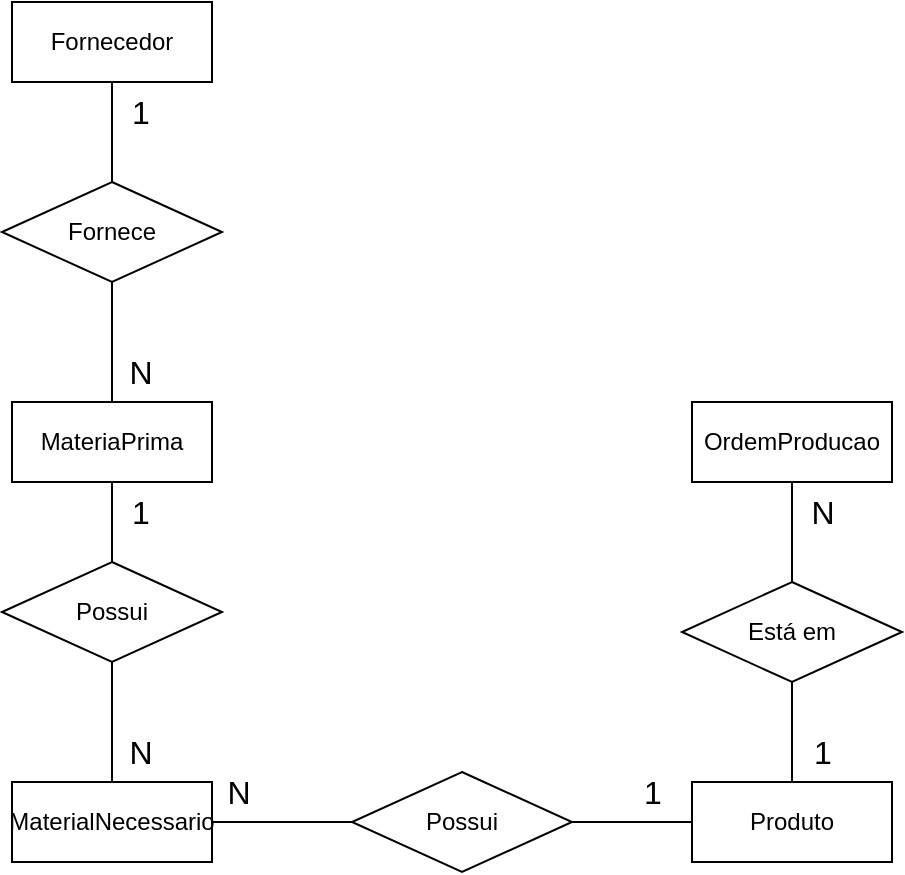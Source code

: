 <mxfile version="28.1.2" pages="2">
  <diagram name="Modelo Conceitual" id="B9uLdw93eBL1hVPBC_TE">
    <mxGraphModel dx="906" dy="503" grid="1" gridSize="10" guides="1" tooltips="1" connect="1" arrows="1" fold="1" page="1" pageScale="1" pageWidth="827" pageHeight="1169" math="0" shadow="0">
      <root>
        <mxCell id="0" />
        <mxCell id="1" parent="0" />
        <mxCell id="vUwWoAVSObxGbZOFaOSt-3" style="edgeStyle=none;curved=1;rounded=0;orthogonalLoop=1;jettySize=auto;html=1;fontSize=12;startSize=8;endSize=8;endArrow=none;endFill=0;" edge="1" parent="1" source="OplEH_N8MkC8Qyp2RcL_-1" target="vUwWoAVSObxGbZOFaOSt-2">
          <mxGeometry relative="1" as="geometry" />
        </mxCell>
        <mxCell id="OplEH_N8MkC8Qyp2RcL_-1" value="Fornecedor" style="whiteSpace=wrap;html=1;align=center;" vertex="1" parent="1">
          <mxGeometry x="280" y="80" width="100" height="40" as="geometry" />
        </mxCell>
        <mxCell id="vUwWoAVSObxGbZOFaOSt-4" style="edgeStyle=none;curved=1;rounded=0;orthogonalLoop=1;jettySize=auto;html=1;fontSize=12;startSize=8;endSize=8;endArrow=none;endFill=0;" edge="1" parent="1" source="zotDqGYrC_Fem15aO_qp-1" target="vUwWoAVSObxGbZOFaOSt-2">
          <mxGeometry relative="1" as="geometry" />
        </mxCell>
        <mxCell id="vUwWoAVSObxGbZOFaOSt-6" style="edgeStyle=none;curved=1;rounded=0;orthogonalLoop=1;jettySize=auto;html=1;fontSize=12;startSize=8;endSize=8;endArrow=none;endFill=0;" edge="1" parent="1" source="zotDqGYrC_Fem15aO_qp-1" target="vUwWoAVSObxGbZOFaOSt-5">
          <mxGeometry relative="1" as="geometry" />
        </mxCell>
        <mxCell id="zotDqGYrC_Fem15aO_qp-1" value="MateriaPrima" style="whiteSpace=wrap;html=1;align=center;" vertex="1" parent="1">
          <mxGeometry x="280" y="280" width="100" height="40" as="geometry" />
        </mxCell>
        <mxCell id="KZDq3MAgizn3keaF8tuF-1" style="edgeStyle=none;curved=1;rounded=0;orthogonalLoop=1;jettySize=auto;html=1;fontSize=12;startSize=8;endSize=8;endArrow=none;endFill=0;" edge="1" parent="1" source="NyS7QWc7SVbzlmrtvxt3-1" target="Uxbc7tDeBkT1wBXgDoTd-7">
          <mxGeometry relative="1" as="geometry" />
        </mxCell>
        <mxCell id="NyS7QWc7SVbzlmrtvxt3-1" value="OrdemProducao" style="whiteSpace=wrap;html=1;align=center;" vertex="1" parent="1">
          <mxGeometry x="620" y="280" width="100" height="40" as="geometry" />
        </mxCell>
        <mxCell id="Uxbc7tDeBkT1wBXgDoTd-5" style="edgeStyle=none;curved=1;rounded=0;orthogonalLoop=1;jettySize=auto;html=1;fontSize=12;startSize=8;endSize=8;endArrow=none;endFill=0;" edge="1" parent="1" source="NyS7QWc7SVbzlmrtvxt3-2" target="Uxbc7tDeBkT1wBXgDoTd-2">
          <mxGeometry relative="1" as="geometry" />
        </mxCell>
        <mxCell id="KZDq3MAgizn3keaF8tuF-2" style="edgeStyle=none;curved=1;rounded=0;orthogonalLoop=1;jettySize=auto;html=1;fontSize=12;startSize=8;endSize=8;endArrow=none;endFill=0;" edge="1" parent="1" source="NyS7QWc7SVbzlmrtvxt3-2" target="Uxbc7tDeBkT1wBXgDoTd-7">
          <mxGeometry relative="1" as="geometry" />
        </mxCell>
        <mxCell id="NyS7QWc7SVbzlmrtvxt3-2" value="Produto" style="whiteSpace=wrap;html=1;align=center;" vertex="1" parent="1">
          <mxGeometry x="620" y="470" width="100" height="40" as="geometry" />
        </mxCell>
        <mxCell id="Uxbc7tDeBkT1wBXgDoTd-1" style="edgeStyle=none;curved=1;rounded=0;orthogonalLoop=1;jettySize=auto;html=1;entryX=0.5;entryY=1;entryDx=0;entryDy=0;fontSize=12;startSize=8;endSize=8;endArrow=none;endFill=0;" edge="1" parent="1" source="vUwWoAVSObxGbZOFaOSt-1" target="vUwWoAVSObxGbZOFaOSt-5">
          <mxGeometry relative="1" as="geometry" />
        </mxCell>
        <mxCell id="Uxbc7tDeBkT1wBXgDoTd-4" style="edgeStyle=none;curved=1;rounded=0;orthogonalLoop=1;jettySize=auto;html=1;fontSize=12;startSize=8;endSize=8;endArrow=none;endFill=0;" edge="1" parent="1" source="vUwWoAVSObxGbZOFaOSt-1" target="Uxbc7tDeBkT1wBXgDoTd-2">
          <mxGeometry relative="1" as="geometry" />
        </mxCell>
        <mxCell id="vUwWoAVSObxGbZOFaOSt-1" value="MaterialNecessario" style="whiteSpace=wrap;html=1;align=center;" vertex="1" parent="1">
          <mxGeometry x="280" y="470" width="100" height="40" as="geometry" />
        </mxCell>
        <mxCell id="vUwWoAVSObxGbZOFaOSt-2" value="Fornece" style="shape=rhombus;perimeter=rhombusPerimeter;whiteSpace=wrap;html=1;align=center;" vertex="1" parent="1">
          <mxGeometry x="275" y="170" width="110" height="50" as="geometry" />
        </mxCell>
        <mxCell id="vUwWoAVSObxGbZOFaOSt-5" value="Possui" style="shape=rhombus;perimeter=rhombusPerimeter;whiteSpace=wrap;html=1;align=center;" vertex="1" parent="1">
          <mxGeometry x="275" y="360" width="110" height="50" as="geometry" />
        </mxCell>
        <mxCell id="Uxbc7tDeBkT1wBXgDoTd-2" value="Possui" style="shape=rhombus;perimeter=rhombusPerimeter;whiteSpace=wrap;html=1;align=center;" vertex="1" parent="1">
          <mxGeometry x="450" y="465" width="110" height="50" as="geometry" />
        </mxCell>
        <mxCell id="Uxbc7tDeBkT1wBXgDoTd-7" value="Está em" style="shape=rhombus;perimeter=rhombusPerimeter;whiteSpace=wrap;html=1;align=center;" vertex="1" parent="1">
          <mxGeometry x="615" y="370" width="110" height="50" as="geometry" />
        </mxCell>
        <mxCell id="KZDq3MAgizn3keaF8tuF-3" value="1" style="text;html=1;align=center;verticalAlign=middle;resizable=0;points=[];autosize=1;strokeColor=none;fillColor=none;fontSize=16;" vertex="1" parent="1">
          <mxGeometry x="329" y="120" width="30" height="30" as="geometry" />
        </mxCell>
        <mxCell id="KZDq3MAgizn3keaF8tuF-4" value="N" style="text;html=1;align=center;verticalAlign=middle;resizable=0;points=[];autosize=1;strokeColor=none;fillColor=none;fontSize=16;" vertex="1" parent="1">
          <mxGeometry x="324" y="250" width="40" height="30" as="geometry" />
        </mxCell>
        <mxCell id="KZDq3MAgizn3keaF8tuF-5" value="1" style="text;html=1;align=center;verticalAlign=middle;resizable=0;points=[];autosize=1;strokeColor=none;fillColor=none;fontSize=16;" vertex="1" parent="1">
          <mxGeometry x="329" y="320" width="30" height="30" as="geometry" />
        </mxCell>
        <mxCell id="KZDq3MAgizn3keaF8tuF-6" value="N" style="text;html=1;align=center;verticalAlign=middle;resizable=0;points=[];autosize=1;strokeColor=none;fillColor=none;fontSize=16;" vertex="1" parent="1">
          <mxGeometry x="324" y="440" width="40" height="30" as="geometry" />
        </mxCell>
        <mxCell id="KZDq3MAgizn3keaF8tuF-7" value="1" style="text;html=1;align=center;verticalAlign=middle;resizable=0;points=[];autosize=1;strokeColor=none;fillColor=none;fontSize=16;" vertex="1" parent="1">
          <mxGeometry x="585" y="460" width="30" height="30" as="geometry" />
        </mxCell>
        <mxCell id="KZDq3MAgizn3keaF8tuF-8" value="N" style="text;html=1;align=center;verticalAlign=middle;resizable=0;points=[];autosize=1;strokeColor=none;fillColor=none;fontSize=16;" vertex="1" parent="1">
          <mxGeometry x="373" y="460" width="40" height="30" as="geometry" />
        </mxCell>
        <mxCell id="KZDq3MAgizn3keaF8tuF-9" value="1" style="text;html=1;align=center;verticalAlign=middle;resizable=0;points=[];autosize=1;strokeColor=none;fillColor=none;fontSize=16;" vertex="1" parent="1">
          <mxGeometry x="670" y="440" width="30" height="30" as="geometry" />
        </mxCell>
        <mxCell id="KZDq3MAgizn3keaF8tuF-10" value="N" style="text;html=1;align=center;verticalAlign=middle;resizable=0;points=[];autosize=1;strokeColor=none;fillColor=none;fontSize=16;" vertex="1" parent="1">
          <mxGeometry x="665" y="320" width="40" height="30" as="geometry" />
        </mxCell>
      </root>
    </mxGraphModel>
  </diagram>
  <diagram id="oSYEQ7LYk2eUxs-tjNhK" name="Modelo Lógico">
    <mxGraphModel dx="1895" dy="1053" grid="1" gridSize="10" guides="1" tooltips="1" connect="1" arrows="1" fold="1" page="1" pageScale="1" pageWidth="827" pageHeight="1169" math="0" shadow="0">
      <root>
        <mxCell id="0" />
        <mxCell id="1" parent="0" />
        <mxCell id="D5cpsHNphXTjoykGnXBp-1" value="Fornecedor" style="shape=table;startSize=30;container=1;collapsible=1;childLayout=tableLayout;fixedRows=1;rowLines=0;fontStyle=1;align=center;resizeLast=1;html=1;" parent="1" vertex="1">
          <mxGeometry x="270" y="160" width="180" height="120" as="geometry" />
        </mxCell>
        <mxCell id="D5cpsHNphXTjoykGnXBp-2" value="" style="shape=tableRow;horizontal=0;startSize=0;swimlaneHead=0;swimlaneBody=0;fillColor=none;collapsible=0;dropTarget=0;points=[[0,0.5],[1,0.5]];portConstraint=eastwest;top=0;left=0;right=0;bottom=1;" parent="D5cpsHNphXTjoykGnXBp-1" vertex="1">
          <mxGeometry y="30" width="180" height="30" as="geometry" />
        </mxCell>
        <mxCell id="D5cpsHNphXTjoykGnXBp-3" value="PK" style="shape=partialRectangle;connectable=0;fillColor=none;top=0;left=0;bottom=0;right=0;fontStyle=1;overflow=hidden;whiteSpace=wrap;html=1;" parent="D5cpsHNphXTjoykGnXBp-2" vertex="1">
          <mxGeometry width="30" height="30" as="geometry">
            <mxRectangle width="30" height="30" as="alternateBounds" />
          </mxGeometry>
        </mxCell>
        <mxCell id="D5cpsHNphXTjoykGnXBp-4" value="id_fornecedor" style="shape=partialRectangle;connectable=0;fillColor=none;top=0;left=0;bottom=0;right=0;align=left;spacingLeft=6;fontStyle=5;overflow=hidden;whiteSpace=wrap;html=1;" parent="D5cpsHNphXTjoykGnXBp-2" vertex="1">
          <mxGeometry x="30" width="150" height="30" as="geometry">
            <mxRectangle width="150" height="30" as="alternateBounds" />
          </mxGeometry>
        </mxCell>
        <mxCell id="D5cpsHNphXTjoykGnXBp-5" value="" style="shape=tableRow;horizontal=0;startSize=0;swimlaneHead=0;swimlaneBody=0;fillColor=none;collapsible=0;dropTarget=0;points=[[0,0.5],[1,0.5]];portConstraint=eastwest;top=0;left=0;right=0;bottom=0;" parent="D5cpsHNphXTjoykGnXBp-1" vertex="1">
          <mxGeometry y="60" width="180" height="30" as="geometry" />
        </mxCell>
        <mxCell id="D5cpsHNphXTjoykGnXBp-6" value="" style="shape=partialRectangle;connectable=0;fillColor=none;top=0;left=0;bottom=0;right=0;editable=1;overflow=hidden;whiteSpace=wrap;html=1;" parent="D5cpsHNphXTjoykGnXBp-5" vertex="1">
          <mxGeometry width="30" height="30" as="geometry">
            <mxRectangle width="30" height="30" as="alternateBounds" />
          </mxGeometry>
        </mxCell>
        <mxCell id="D5cpsHNphXTjoykGnXBp-7" value="nome&lt;span style=&quot;white-space: pre;&quot;&gt;&#x9;&lt;/span&gt;" style="shape=partialRectangle;connectable=0;fillColor=none;top=0;left=0;bottom=0;right=0;align=left;spacingLeft=6;overflow=hidden;whiteSpace=wrap;html=1;" parent="D5cpsHNphXTjoykGnXBp-5" vertex="1">
          <mxGeometry x="30" width="150" height="30" as="geometry">
            <mxRectangle width="150" height="30" as="alternateBounds" />
          </mxGeometry>
        </mxCell>
        <mxCell id="D5cpsHNphXTjoykGnXBp-8" value="" style="shape=tableRow;horizontal=0;startSize=0;swimlaneHead=0;swimlaneBody=0;fillColor=none;collapsible=0;dropTarget=0;points=[[0,0.5],[1,0.5]];portConstraint=eastwest;top=0;left=0;right=0;bottom=0;" parent="D5cpsHNphXTjoykGnXBp-1" vertex="1">
          <mxGeometry y="90" width="180" height="30" as="geometry" />
        </mxCell>
        <mxCell id="D5cpsHNphXTjoykGnXBp-9" value="" style="shape=partialRectangle;connectable=0;fillColor=none;top=0;left=0;bottom=0;right=0;editable=1;overflow=hidden;whiteSpace=wrap;html=1;" parent="D5cpsHNphXTjoykGnXBp-8" vertex="1">
          <mxGeometry width="30" height="30" as="geometry">
            <mxRectangle width="30" height="30" as="alternateBounds" />
          </mxGeometry>
        </mxCell>
        <mxCell id="D5cpsHNphXTjoykGnXBp-10" value="contato" style="shape=partialRectangle;connectable=0;fillColor=none;top=0;left=0;bottom=0;right=0;align=left;spacingLeft=6;overflow=hidden;whiteSpace=wrap;html=1;" parent="D5cpsHNphXTjoykGnXBp-8" vertex="1">
          <mxGeometry x="30" width="150" height="30" as="geometry">
            <mxRectangle width="150" height="30" as="alternateBounds" />
          </mxGeometry>
        </mxCell>
        <mxCell id="D5cpsHNphXTjoykGnXBp-14" value="MateriaPrima" style="shape=table;startSize=30;container=1;collapsible=1;childLayout=tableLayout;fixedRows=1;rowLines=0;fontStyle=1;align=center;resizeLast=1;html=1;" parent="1" vertex="1">
          <mxGeometry x="510" y="150" width="180" height="180" as="geometry" />
        </mxCell>
        <mxCell id="D5cpsHNphXTjoykGnXBp-15" value="" style="shape=tableRow;horizontal=0;startSize=0;swimlaneHead=0;swimlaneBody=0;fillColor=none;collapsible=0;dropTarget=0;points=[[0,0.5],[1,0.5]];portConstraint=eastwest;top=0;left=0;right=0;bottom=1;" parent="D5cpsHNphXTjoykGnXBp-14" vertex="1">
          <mxGeometry y="30" width="180" height="30" as="geometry" />
        </mxCell>
        <mxCell id="D5cpsHNphXTjoykGnXBp-16" value="PK" style="shape=partialRectangle;connectable=0;fillColor=none;top=0;left=0;bottom=0;right=0;fontStyle=1;overflow=hidden;whiteSpace=wrap;html=1;" parent="D5cpsHNphXTjoykGnXBp-15" vertex="1">
          <mxGeometry width="30" height="30" as="geometry">
            <mxRectangle width="30" height="30" as="alternateBounds" />
          </mxGeometry>
        </mxCell>
        <mxCell id="D5cpsHNphXTjoykGnXBp-17" value="id_materia_prima" style="shape=partialRectangle;connectable=0;fillColor=none;top=0;left=0;bottom=0;right=0;align=left;spacingLeft=6;fontStyle=5;overflow=hidden;whiteSpace=wrap;html=1;" parent="D5cpsHNphXTjoykGnXBp-15" vertex="1">
          <mxGeometry x="30" width="150" height="30" as="geometry">
            <mxRectangle width="150" height="30" as="alternateBounds" />
          </mxGeometry>
        </mxCell>
        <mxCell id="D5cpsHNphXTjoykGnXBp-18" value="" style="shape=tableRow;horizontal=0;startSize=0;swimlaneHead=0;swimlaneBody=0;fillColor=none;collapsible=0;dropTarget=0;points=[[0,0.5],[1,0.5]];portConstraint=eastwest;top=0;left=0;right=0;bottom=0;" parent="D5cpsHNphXTjoykGnXBp-14" vertex="1">
          <mxGeometry y="60" width="180" height="30" as="geometry" />
        </mxCell>
        <mxCell id="D5cpsHNphXTjoykGnXBp-19" value="" style="shape=partialRectangle;connectable=0;fillColor=none;top=0;left=0;bottom=0;right=0;editable=1;overflow=hidden;whiteSpace=wrap;html=1;" parent="D5cpsHNphXTjoykGnXBp-18" vertex="1">
          <mxGeometry width="30" height="30" as="geometry">
            <mxRectangle width="30" height="30" as="alternateBounds" />
          </mxGeometry>
        </mxCell>
        <mxCell id="D5cpsHNphXTjoykGnXBp-20" value="nome" style="shape=partialRectangle;connectable=0;fillColor=none;top=0;left=0;bottom=0;right=0;align=left;spacingLeft=6;overflow=hidden;whiteSpace=wrap;html=1;" parent="D5cpsHNphXTjoykGnXBp-18" vertex="1">
          <mxGeometry x="30" width="150" height="30" as="geometry">
            <mxRectangle width="150" height="30" as="alternateBounds" />
          </mxGeometry>
        </mxCell>
        <mxCell id="D5cpsHNphXTjoykGnXBp-21" value="" style="shape=tableRow;horizontal=0;startSize=0;swimlaneHead=0;swimlaneBody=0;fillColor=none;collapsible=0;dropTarget=0;points=[[0,0.5],[1,0.5]];portConstraint=eastwest;top=0;left=0;right=0;bottom=0;" parent="D5cpsHNphXTjoykGnXBp-14" vertex="1">
          <mxGeometry y="90" width="180" height="30" as="geometry" />
        </mxCell>
        <mxCell id="D5cpsHNphXTjoykGnXBp-22" value="" style="shape=partialRectangle;connectable=0;fillColor=none;top=0;left=0;bottom=0;right=0;editable=1;overflow=hidden;whiteSpace=wrap;html=1;" parent="D5cpsHNphXTjoykGnXBp-21" vertex="1">
          <mxGeometry width="30" height="30" as="geometry">
            <mxRectangle width="30" height="30" as="alternateBounds" />
          </mxGeometry>
        </mxCell>
        <mxCell id="D5cpsHNphXTjoykGnXBp-23" value="unidade_medida" style="shape=partialRectangle;connectable=0;fillColor=none;top=0;left=0;bottom=0;right=0;align=left;spacingLeft=6;overflow=hidden;whiteSpace=wrap;html=1;" parent="D5cpsHNphXTjoykGnXBp-21" vertex="1">
          <mxGeometry x="30" width="150" height="30" as="geometry">
            <mxRectangle width="150" height="30" as="alternateBounds" />
          </mxGeometry>
        </mxCell>
        <mxCell id="D5cpsHNphXTjoykGnXBp-24" value="" style="shape=tableRow;horizontal=0;startSize=0;swimlaneHead=0;swimlaneBody=0;fillColor=none;collapsible=0;dropTarget=0;points=[[0,0.5],[1,0.5]];portConstraint=eastwest;top=0;left=0;right=0;bottom=0;" parent="D5cpsHNphXTjoykGnXBp-14" vertex="1">
          <mxGeometry y="120" width="180" height="30" as="geometry" />
        </mxCell>
        <mxCell id="D5cpsHNphXTjoykGnXBp-25" value="" style="shape=partialRectangle;connectable=0;fillColor=none;top=0;left=0;bottom=0;right=0;editable=1;overflow=hidden;whiteSpace=wrap;html=1;" parent="D5cpsHNphXTjoykGnXBp-24" vertex="1">
          <mxGeometry width="30" height="30" as="geometry">
            <mxRectangle width="30" height="30" as="alternateBounds" />
          </mxGeometry>
        </mxCell>
        <mxCell id="D5cpsHNphXTjoykGnXBp-26" value="quantidade" style="shape=partialRectangle;connectable=0;fillColor=none;top=0;left=0;bottom=0;right=0;align=left;spacingLeft=6;overflow=hidden;whiteSpace=wrap;html=1;" parent="D5cpsHNphXTjoykGnXBp-24" vertex="1">
          <mxGeometry x="30" width="150" height="30" as="geometry">
            <mxRectangle width="150" height="30" as="alternateBounds" />
          </mxGeometry>
        </mxCell>
        <mxCell id="D5cpsHNphXTjoykGnXBp-27" value="" style="shape=tableRow;horizontal=0;startSize=0;swimlaneHead=0;swimlaneBody=0;fillColor=none;collapsible=0;dropTarget=0;points=[[0,0.5],[1,0.5]];portConstraint=eastwest;top=0;left=0;right=0;bottom=0;" parent="D5cpsHNphXTjoykGnXBp-14" vertex="1">
          <mxGeometry y="150" width="180" height="30" as="geometry" />
        </mxCell>
        <mxCell id="D5cpsHNphXTjoykGnXBp-28" value="FK" style="shape=partialRectangle;connectable=0;fillColor=none;top=0;left=0;bottom=0;right=0;editable=1;overflow=hidden;whiteSpace=wrap;html=1;" parent="D5cpsHNphXTjoykGnXBp-27" vertex="1">
          <mxGeometry width="30" height="30" as="geometry">
            <mxRectangle width="30" height="30" as="alternateBounds" />
          </mxGeometry>
        </mxCell>
        <mxCell id="D5cpsHNphXTjoykGnXBp-29" value="id_fornecedor" style="shape=partialRectangle;connectable=0;fillColor=none;top=0;left=0;bottom=0;right=0;align=left;spacingLeft=6;overflow=hidden;whiteSpace=wrap;html=1;" parent="D5cpsHNphXTjoykGnXBp-27" vertex="1">
          <mxGeometry x="30" width="150" height="30" as="geometry">
            <mxRectangle width="150" height="30" as="alternateBounds" />
          </mxGeometry>
        </mxCell>
        <mxCell id="D5cpsHNphXTjoykGnXBp-30" value="Produto" style="shape=table;startSize=30;container=1;collapsible=1;childLayout=tableLayout;fixedRows=1;rowLines=0;fontStyle=1;align=center;resizeLast=1;html=1;" parent="1" vertex="1">
          <mxGeometry x="340" y="390" width="180" height="150" as="geometry" />
        </mxCell>
        <mxCell id="D5cpsHNphXTjoykGnXBp-31" value="" style="shape=tableRow;horizontal=0;startSize=0;swimlaneHead=0;swimlaneBody=0;fillColor=none;collapsible=0;dropTarget=0;points=[[0,0.5],[1,0.5]];portConstraint=eastwest;top=0;left=0;right=0;bottom=1;" parent="D5cpsHNphXTjoykGnXBp-30" vertex="1">
          <mxGeometry y="30" width="180" height="30" as="geometry" />
        </mxCell>
        <mxCell id="D5cpsHNphXTjoykGnXBp-32" value="PK" style="shape=partialRectangle;connectable=0;fillColor=none;top=0;left=0;bottom=0;right=0;fontStyle=1;overflow=hidden;whiteSpace=wrap;html=1;" parent="D5cpsHNphXTjoykGnXBp-31" vertex="1">
          <mxGeometry width="30" height="30" as="geometry">
            <mxRectangle width="30" height="30" as="alternateBounds" />
          </mxGeometry>
        </mxCell>
        <mxCell id="D5cpsHNphXTjoykGnXBp-33" value="id_produto" style="shape=partialRectangle;connectable=0;fillColor=none;top=0;left=0;bottom=0;right=0;align=left;spacingLeft=6;fontStyle=5;overflow=hidden;whiteSpace=wrap;html=1;" parent="D5cpsHNphXTjoykGnXBp-31" vertex="1">
          <mxGeometry x="30" width="150" height="30" as="geometry">
            <mxRectangle width="150" height="30" as="alternateBounds" />
          </mxGeometry>
        </mxCell>
        <mxCell id="D5cpsHNphXTjoykGnXBp-34" value="" style="shape=tableRow;horizontal=0;startSize=0;swimlaneHead=0;swimlaneBody=0;fillColor=none;collapsible=0;dropTarget=0;points=[[0,0.5],[1,0.5]];portConstraint=eastwest;top=0;left=0;right=0;bottom=0;" parent="D5cpsHNphXTjoykGnXBp-30" vertex="1">
          <mxGeometry y="60" width="180" height="30" as="geometry" />
        </mxCell>
        <mxCell id="D5cpsHNphXTjoykGnXBp-35" value="" style="shape=partialRectangle;connectable=0;fillColor=none;top=0;left=0;bottom=0;right=0;editable=1;overflow=hidden;whiteSpace=wrap;html=1;" parent="D5cpsHNphXTjoykGnXBp-34" vertex="1">
          <mxGeometry width="30" height="30" as="geometry">
            <mxRectangle width="30" height="30" as="alternateBounds" />
          </mxGeometry>
        </mxCell>
        <mxCell id="D5cpsHNphXTjoykGnXBp-36" value="nome" style="shape=partialRectangle;connectable=0;fillColor=none;top=0;left=0;bottom=0;right=0;align=left;spacingLeft=6;overflow=hidden;whiteSpace=wrap;html=1;" parent="D5cpsHNphXTjoykGnXBp-34" vertex="1">
          <mxGeometry x="30" width="150" height="30" as="geometry">
            <mxRectangle width="150" height="30" as="alternateBounds" />
          </mxGeometry>
        </mxCell>
        <mxCell id="D5cpsHNphXTjoykGnXBp-37" value="" style="shape=tableRow;horizontal=0;startSize=0;swimlaneHead=0;swimlaneBody=0;fillColor=none;collapsible=0;dropTarget=0;points=[[0,0.5],[1,0.5]];portConstraint=eastwest;top=0;left=0;right=0;bottom=0;" parent="D5cpsHNphXTjoykGnXBp-30" vertex="1">
          <mxGeometry y="90" width="180" height="30" as="geometry" />
        </mxCell>
        <mxCell id="D5cpsHNphXTjoykGnXBp-38" value="" style="shape=partialRectangle;connectable=0;fillColor=none;top=0;left=0;bottom=0;right=0;editable=1;overflow=hidden;whiteSpace=wrap;html=1;" parent="D5cpsHNphXTjoykGnXBp-37" vertex="1">
          <mxGeometry width="30" height="30" as="geometry">
            <mxRectangle width="30" height="30" as="alternateBounds" />
          </mxGeometry>
        </mxCell>
        <mxCell id="D5cpsHNphXTjoykGnXBp-39" value="tipo" style="shape=partialRectangle;connectable=0;fillColor=none;top=0;left=0;bottom=0;right=0;align=left;spacingLeft=6;overflow=hidden;whiteSpace=wrap;html=1;" parent="D5cpsHNphXTjoykGnXBp-37" vertex="1">
          <mxGeometry x="30" width="150" height="30" as="geometry">
            <mxRectangle width="150" height="30" as="alternateBounds" />
          </mxGeometry>
        </mxCell>
        <mxCell id="D5cpsHNphXTjoykGnXBp-40" value="" style="shape=tableRow;horizontal=0;startSize=0;swimlaneHead=0;swimlaneBody=0;fillColor=none;collapsible=0;dropTarget=0;points=[[0,0.5],[1,0.5]];portConstraint=eastwest;top=0;left=0;right=0;bottom=0;" parent="D5cpsHNphXTjoykGnXBp-30" vertex="1">
          <mxGeometry y="120" width="180" height="30" as="geometry" />
        </mxCell>
        <mxCell id="D5cpsHNphXTjoykGnXBp-41" value="" style="shape=partialRectangle;connectable=0;fillColor=none;top=0;left=0;bottom=0;right=0;editable=1;overflow=hidden;whiteSpace=wrap;html=1;" parent="D5cpsHNphXTjoykGnXBp-40" vertex="1">
          <mxGeometry width="30" height="30" as="geometry">
            <mxRectangle width="30" height="30" as="alternateBounds" />
          </mxGeometry>
        </mxCell>
        <mxCell id="D5cpsHNphXTjoykGnXBp-42" value="nome" style="shape=partialRectangle;connectable=0;fillColor=none;top=0;left=0;bottom=0;right=0;align=left;spacingLeft=6;overflow=hidden;whiteSpace=wrap;html=1;" parent="D5cpsHNphXTjoykGnXBp-40" vertex="1">
          <mxGeometry x="30" width="150" height="30" as="geometry">
            <mxRectangle width="150" height="30" as="alternateBounds" />
          </mxGeometry>
        </mxCell>
        <mxCell id="D5cpsHNphXTjoykGnXBp-43" value="MaterialNecessario" style="shape=table;startSize=30;container=1;collapsible=1;childLayout=tableLayout;fixedRows=1;rowLines=0;fontStyle=1;align=center;resizeLast=1;html=1;" parent="1" vertex="1">
          <mxGeometry x="580" y="400" width="180" height="150" as="geometry" />
        </mxCell>
        <mxCell id="D5cpsHNphXTjoykGnXBp-44" value="" style="shape=tableRow;horizontal=0;startSize=0;swimlaneHead=0;swimlaneBody=0;fillColor=none;collapsible=0;dropTarget=0;points=[[0,0.5],[1,0.5]];portConstraint=eastwest;top=0;left=0;right=0;bottom=1;" parent="D5cpsHNphXTjoykGnXBp-43" vertex="1">
          <mxGeometry y="30" width="180" height="30" as="geometry" />
        </mxCell>
        <mxCell id="D5cpsHNphXTjoykGnXBp-45" value="PK" style="shape=partialRectangle;connectable=0;fillColor=none;top=0;left=0;bottom=0;right=0;fontStyle=1;overflow=hidden;whiteSpace=wrap;html=1;" parent="D5cpsHNphXTjoykGnXBp-44" vertex="1">
          <mxGeometry width="30" height="30" as="geometry">
            <mxRectangle width="30" height="30" as="alternateBounds" />
          </mxGeometry>
        </mxCell>
        <mxCell id="D5cpsHNphXTjoykGnXBp-46" value="id_material_necessario" style="shape=partialRectangle;connectable=0;fillColor=none;top=0;left=0;bottom=0;right=0;align=left;spacingLeft=6;fontStyle=5;overflow=hidden;whiteSpace=wrap;html=1;" parent="D5cpsHNphXTjoykGnXBp-44" vertex="1">
          <mxGeometry x="30" width="150" height="30" as="geometry">
            <mxRectangle width="150" height="30" as="alternateBounds" />
          </mxGeometry>
        </mxCell>
        <mxCell id="D5cpsHNphXTjoykGnXBp-47" value="" style="shape=tableRow;horizontal=0;startSize=0;swimlaneHead=0;swimlaneBody=0;fillColor=none;collapsible=0;dropTarget=0;points=[[0,0.5],[1,0.5]];portConstraint=eastwest;top=0;left=0;right=0;bottom=0;" parent="D5cpsHNphXTjoykGnXBp-43" vertex="1">
          <mxGeometry y="60" width="180" height="30" as="geometry" />
        </mxCell>
        <mxCell id="D5cpsHNphXTjoykGnXBp-48" value="FK" style="shape=partialRectangle;connectable=0;fillColor=none;top=0;left=0;bottom=0;right=0;editable=1;overflow=hidden;whiteSpace=wrap;html=1;" parent="D5cpsHNphXTjoykGnXBp-47" vertex="1">
          <mxGeometry width="30" height="30" as="geometry">
            <mxRectangle width="30" height="30" as="alternateBounds" />
          </mxGeometry>
        </mxCell>
        <mxCell id="D5cpsHNphXTjoykGnXBp-49" value="id_produto" style="shape=partialRectangle;connectable=0;fillColor=none;top=0;left=0;bottom=0;right=0;align=left;spacingLeft=6;overflow=hidden;whiteSpace=wrap;html=1;" parent="D5cpsHNphXTjoykGnXBp-47" vertex="1">
          <mxGeometry x="30" width="150" height="30" as="geometry">
            <mxRectangle width="150" height="30" as="alternateBounds" />
          </mxGeometry>
        </mxCell>
        <mxCell id="D5cpsHNphXTjoykGnXBp-50" value="" style="shape=tableRow;horizontal=0;startSize=0;swimlaneHead=0;swimlaneBody=0;fillColor=none;collapsible=0;dropTarget=0;points=[[0,0.5],[1,0.5]];portConstraint=eastwest;top=0;left=0;right=0;bottom=0;" parent="D5cpsHNphXTjoykGnXBp-43" vertex="1">
          <mxGeometry y="90" width="180" height="30" as="geometry" />
        </mxCell>
        <mxCell id="D5cpsHNphXTjoykGnXBp-51" value="FK" style="shape=partialRectangle;connectable=0;fillColor=none;top=0;left=0;bottom=0;right=0;editable=1;overflow=hidden;whiteSpace=wrap;html=1;" parent="D5cpsHNphXTjoykGnXBp-50" vertex="1">
          <mxGeometry width="30" height="30" as="geometry">
            <mxRectangle width="30" height="30" as="alternateBounds" />
          </mxGeometry>
        </mxCell>
        <mxCell id="D5cpsHNphXTjoykGnXBp-52" value="id_materia_prima" style="shape=partialRectangle;connectable=0;fillColor=none;top=0;left=0;bottom=0;right=0;align=left;spacingLeft=6;overflow=hidden;whiteSpace=wrap;html=1;" parent="D5cpsHNphXTjoykGnXBp-50" vertex="1">
          <mxGeometry x="30" width="150" height="30" as="geometry">
            <mxRectangle width="150" height="30" as="alternateBounds" />
          </mxGeometry>
        </mxCell>
        <mxCell id="D5cpsHNphXTjoykGnXBp-53" value="" style="shape=tableRow;horizontal=0;startSize=0;swimlaneHead=0;swimlaneBody=0;fillColor=none;collapsible=0;dropTarget=0;points=[[0,0.5],[1,0.5]];portConstraint=eastwest;top=0;left=0;right=0;bottom=0;" parent="D5cpsHNphXTjoykGnXBp-43" vertex="1">
          <mxGeometry y="120" width="180" height="30" as="geometry" />
        </mxCell>
        <mxCell id="D5cpsHNphXTjoykGnXBp-54" value="" style="shape=partialRectangle;connectable=0;fillColor=none;top=0;left=0;bottom=0;right=0;editable=1;overflow=hidden;whiteSpace=wrap;html=1;" parent="D5cpsHNphXTjoykGnXBp-53" vertex="1">
          <mxGeometry width="30" height="30" as="geometry">
            <mxRectangle width="30" height="30" as="alternateBounds" />
          </mxGeometry>
        </mxCell>
        <mxCell id="D5cpsHNphXTjoykGnXBp-55" value="quantidade_necessaria&amp;nbsp;" style="shape=partialRectangle;connectable=0;fillColor=none;top=0;left=0;bottom=0;right=0;align=left;spacingLeft=6;overflow=hidden;whiteSpace=wrap;html=1;" parent="D5cpsHNphXTjoykGnXBp-53" vertex="1">
          <mxGeometry x="30" width="150" height="30" as="geometry">
            <mxRectangle width="150" height="30" as="alternateBounds" />
          </mxGeometry>
        </mxCell>
        <mxCell id="D5cpsHNphXTjoykGnXBp-56" value="OrdemProducao" style="shape=table;startSize=30;container=1;collapsible=1;childLayout=tableLayout;fixedRows=1;rowLines=0;fontStyle=1;align=center;resizeLast=1;html=1;" parent="1" vertex="1">
          <mxGeometry x="100" y="390" width="180" height="150" as="geometry" />
        </mxCell>
        <mxCell id="D5cpsHNphXTjoykGnXBp-57" value="" style="shape=tableRow;horizontal=0;startSize=0;swimlaneHead=0;swimlaneBody=0;fillColor=none;collapsible=0;dropTarget=0;points=[[0,0.5],[1,0.5]];portConstraint=eastwest;top=0;left=0;right=0;bottom=1;" parent="D5cpsHNphXTjoykGnXBp-56" vertex="1">
          <mxGeometry y="30" width="180" height="30" as="geometry" />
        </mxCell>
        <mxCell id="D5cpsHNphXTjoykGnXBp-58" value="PK" style="shape=partialRectangle;connectable=0;fillColor=none;top=0;left=0;bottom=0;right=0;fontStyle=1;overflow=hidden;whiteSpace=wrap;html=1;" parent="D5cpsHNphXTjoykGnXBp-57" vertex="1">
          <mxGeometry width="30" height="30" as="geometry">
            <mxRectangle width="30" height="30" as="alternateBounds" />
          </mxGeometry>
        </mxCell>
        <mxCell id="D5cpsHNphXTjoykGnXBp-59" value="id_ordem_producao" style="shape=partialRectangle;connectable=0;fillColor=none;top=0;left=0;bottom=0;right=0;align=left;spacingLeft=6;fontStyle=5;overflow=hidden;whiteSpace=wrap;html=1;" parent="D5cpsHNphXTjoykGnXBp-57" vertex="1">
          <mxGeometry x="30" width="150" height="30" as="geometry">
            <mxRectangle width="150" height="30" as="alternateBounds" />
          </mxGeometry>
        </mxCell>
        <mxCell id="D5cpsHNphXTjoykGnXBp-60" value="" style="shape=tableRow;horizontal=0;startSize=0;swimlaneHead=0;swimlaneBody=0;fillColor=none;collapsible=0;dropTarget=0;points=[[0,0.5],[1,0.5]];portConstraint=eastwest;top=0;left=0;right=0;bottom=0;" parent="D5cpsHNphXTjoykGnXBp-56" vertex="1">
          <mxGeometry y="60" width="180" height="30" as="geometry" />
        </mxCell>
        <mxCell id="D5cpsHNphXTjoykGnXBp-61" value="FK" style="shape=partialRectangle;connectable=0;fillColor=none;top=0;left=0;bottom=0;right=0;editable=1;overflow=hidden;whiteSpace=wrap;html=1;" parent="D5cpsHNphXTjoykGnXBp-60" vertex="1">
          <mxGeometry width="30" height="30" as="geometry">
            <mxRectangle width="30" height="30" as="alternateBounds" />
          </mxGeometry>
        </mxCell>
        <mxCell id="D5cpsHNphXTjoykGnXBp-62" value="id_produto" style="shape=partialRectangle;connectable=0;fillColor=none;top=0;left=0;bottom=0;right=0;align=left;spacingLeft=6;overflow=hidden;whiteSpace=wrap;html=1;" parent="D5cpsHNphXTjoykGnXBp-60" vertex="1">
          <mxGeometry x="30" width="150" height="30" as="geometry">
            <mxRectangle width="150" height="30" as="alternateBounds" />
          </mxGeometry>
        </mxCell>
        <mxCell id="D5cpsHNphXTjoykGnXBp-63" value="" style="shape=tableRow;horizontal=0;startSize=0;swimlaneHead=0;swimlaneBody=0;fillColor=none;collapsible=0;dropTarget=0;points=[[0,0.5],[1,0.5]];portConstraint=eastwest;top=0;left=0;right=0;bottom=0;" parent="D5cpsHNphXTjoykGnXBp-56" vertex="1">
          <mxGeometry y="90" width="180" height="30" as="geometry" />
        </mxCell>
        <mxCell id="D5cpsHNphXTjoykGnXBp-64" value="" style="shape=partialRectangle;connectable=0;fillColor=none;top=0;left=0;bottom=0;right=0;editable=1;overflow=hidden;whiteSpace=wrap;html=1;" parent="D5cpsHNphXTjoykGnXBp-63" vertex="1">
          <mxGeometry width="30" height="30" as="geometry">
            <mxRectangle width="30" height="30" as="alternateBounds" />
          </mxGeometry>
        </mxCell>
        <mxCell id="D5cpsHNphXTjoykGnXBp-65" value="data_entrega_prevista" style="shape=partialRectangle;connectable=0;fillColor=none;top=0;left=0;bottom=0;right=0;align=left;spacingLeft=6;overflow=hidden;whiteSpace=wrap;html=1;" parent="D5cpsHNphXTjoykGnXBp-63" vertex="1">
          <mxGeometry x="30" width="150" height="30" as="geometry">
            <mxRectangle width="150" height="30" as="alternateBounds" />
          </mxGeometry>
        </mxCell>
        <mxCell id="D5cpsHNphXTjoykGnXBp-66" value="" style="shape=tableRow;horizontal=0;startSize=0;swimlaneHead=0;swimlaneBody=0;fillColor=none;collapsible=0;dropTarget=0;points=[[0,0.5],[1,0.5]];portConstraint=eastwest;top=0;left=0;right=0;bottom=0;" parent="D5cpsHNphXTjoykGnXBp-56" vertex="1">
          <mxGeometry y="120" width="180" height="30" as="geometry" />
        </mxCell>
        <mxCell id="D5cpsHNphXTjoykGnXBp-67" value="" style="shape=partialRectangle;connectable=0;fillColor=none;top=0;left=0;bottom=0;right=0;editable=1;overflow=hidden;whiteSpace=wrap;html=1;" parent="D5cpsHNphXTjoykGnXBp-66" vertex="1">
          <mxGeometry width="30" height="30" as="geometry">
            <mxRectangle width="30" height="30" as="alternateBounds" />
          </mxGeometry>
        </mxCell>
        <mxCell id="D5cpsHNphXTjoykGnXBp-68" value="status" style="shape=partialRectangle;connectable=0;fillColor=none;top=0;left=0;bottom=0;right=0;align=left;spacingLeft=6;overflow=hidden;whiteSpace=wrap;html=1;" parent="D5cpsHNphXTjoykGnXBp-66" vertex="1">
          <mxGeometry x="30" width="150" height="30" as="geometry">
            <mxRectangle width="150" height="30" as="alternateBounds" />
          </mxGeometry>
        </mxCell>
        <mxCell id="D5cpsHNphXTjoykGnXBp-69" value="" style="edgeStyle=entityRelationEdgeStyle;fontSize=12;html=1;endArrow=ERoneToMany;rounded=0;exitX=1;exitY=0.5;exitDx=0;exitDy=0;entryX=0;entryY=0.5;entryDx=0;entryDy=0;" parent="1" source="D5cpsHNphXTjoykGnXBp-2" target="D5cpsHNphXTjoykGnXBp-27" edge="1">
          <mxGeometry width="100" height="100" relative="1" as="geometry">
            <mxPoint x="640" y="410" as="sourcePoint" />
            <mxPoint x="740" y="310" as="targetPoint" />
          </mxGeometry>
        </mxCell>
        <mxCell id="D5cpsHNphXTjoykGnXBp-70" value="" style="edgeStyle=entityRelationEdgeStyle;fontSize=12;html=1;endArrow=ERoneToMany;rounded=0;exitX=1;exitY=0.5;exitDx=0;exitDy=0;entryX=0;entryY=0.5;entryDx=0;entryDy=0;" parent="1" source="D5cpsHNphXTjoykGnXBp-31" target="D5cpsHNphXTjoykGnXBp-47" edge="1">
          <mxGeometry width="100" height="100" relative="1" as="geometry">
            <mxPoint x="640" y="410" as="sourcePoint" />
            <mxPoint x="740" y="310" as="targetPoint" />
          </mxGeometry>
        </mxCell>
        <mxCell id="D5cpsHNphXTjoykGnXBp-71" value="" style="edgeStyle=orthogonalEdgeStyle;fontSize=12;html=1;endArrow=ERoneToMany;rounded=0;exitX=1;exitY=0.5;exitDx=0;exitDy=0;entryX=1;entryY=0.5;entryDx=0;entryDy=0;" parent="1" source="D5cpsHNphXTjoykGnXBp-15" target="D5cpsHNphXTjoykGnXBp-50" edge="1">
          <mxGeometry width="100" height="100" relative="1" as="geometry">
            <mxPoint x="640" y="410" as="sourcePoint" />
            <mxPoint x="740" y="310" as="targetPoint" />
            <Array as="points">
              <mxPoint x="800" y="195" />
              <mxPoint x="800" y="505" />
            </Array>
          </mxGeometry>
        </mxCell>
        <mxCell id="D5cpsHNphXTjoykGnXBp-72" value="" style="edgeStyle=entityRelationEdgeStyle;fontSize=12;html=1;endArrow=ERoneToMany;rounded=0;exitX=0;exitY=0.5;exitDx=0;exitDy=0;entryX=1;entryY=0.5;entryDx=0;entryDy=0;" parent="1" source="D5cpsHNphXTjoykGnXBp-31" target="D5cpsHNphXTjoykGnXBp-60" edge="1">
          <mxGeometry width="100" height="100" relative="1" as="geometry">
            <mxPoint x="380" y="430" as="sourcePoint" />
            <mxPoint x="480" y="330" as="targetPoint" />
          </mxGeometry>
        </mxCell>
      </root>
    </mxGraphModel>
  </diagram>
</mxfile>
